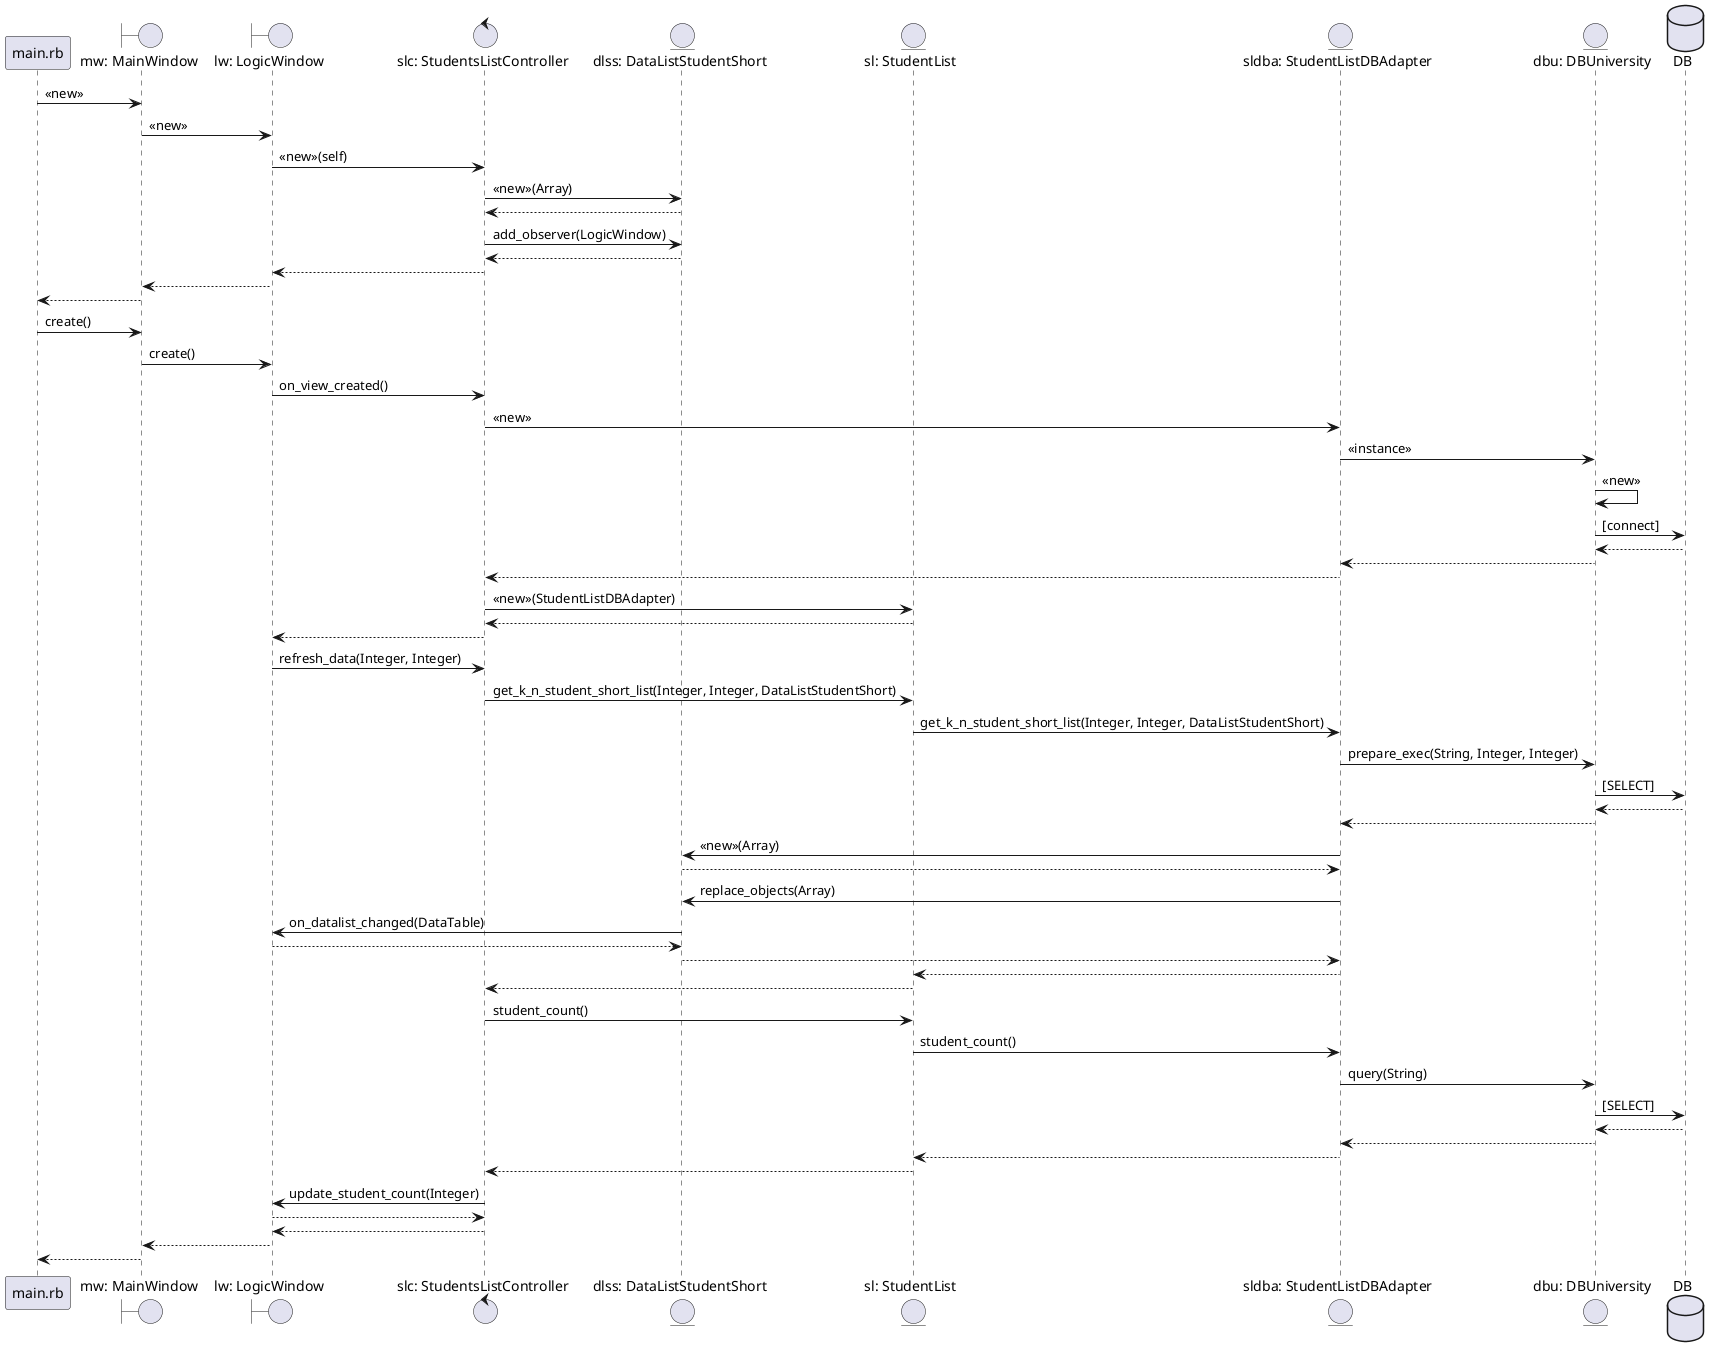@startuml
 participant "main.rb"                       as main




 boundary    "mw: MainWindow"                as mw
 boundary    "lw: LogicWindow"               as lw
 control     "slc: StudentsListController"    as slc
 entity      "dlss: DataListStudentShort"    as dlss
 entity      "sl: StudentList"       as sl
 entity      "sldba: StudentListDBAdapter"         as sldba
 entity      "dbu: DBUniversity"            as dbu

 database    DB                              as db

 main -> mw : <<new>>
 mw -> lw : <<new>>
 lw -> slc : <<new>>(self)
 slc -> dlss : <<new>>(Array)
 dlss --> slc
 slc -> dlss : add_observer(LogicWindow)
 dlss --> slc
 slc --> lw
 lw --> mw
 mw --> main

 main -> mw : create()
 mw -> lw : create()
 lw -> slc : on_view_created()
 slc -> sldba : <<new>>
 sldba -> dbu : <<instance>>
 dbu -> dbu : <<new>>
 dbu -> db : [connect]
 db --> dbu
 dbu --> sldba
 sldba --> slc
 slc -> sl : <<new>>(StudentListDBAdapter)
 sl --> slc
 slc --> lw

 lw -> slc : refresh_data(Integer, Integer)
 slc -> sl : get_k_n_student_short_list(Integer, Integer, DataListStudentShort)
 sl -> sldba : get_k_n_student_short_list(Integer, Integer, DataListStudentShort)
 sldba -> dbu : prepare_exec(String, Integer, Integer)
 dbu -> db : [SELECT]
 db --> dbu
 dbu --> sldba
 sldba -> dlss : <<new>>(Array)
 dlss --> sldba
 sldba -> dlss : replace_objects(Array)
 dlss -> lw : on_datalist_changed(DataTable)
 lw --> dlss
 dlss --> sldba
 sldba --> sl
 sl --> slc

 slc -> sl : student_count()
 sl -> sldba : student_count()
 sldba -> dbu: query(String)
 dbu -> db : [SELECT]
 db --> dbu
 dbu --> sldba
 sldba --> sl
 sl --> slc
 slc -> lw : update_student_count(Integer)
 lw --> slc
 slc --> lw
 lw --> mw
 mw --> main



 @enduml